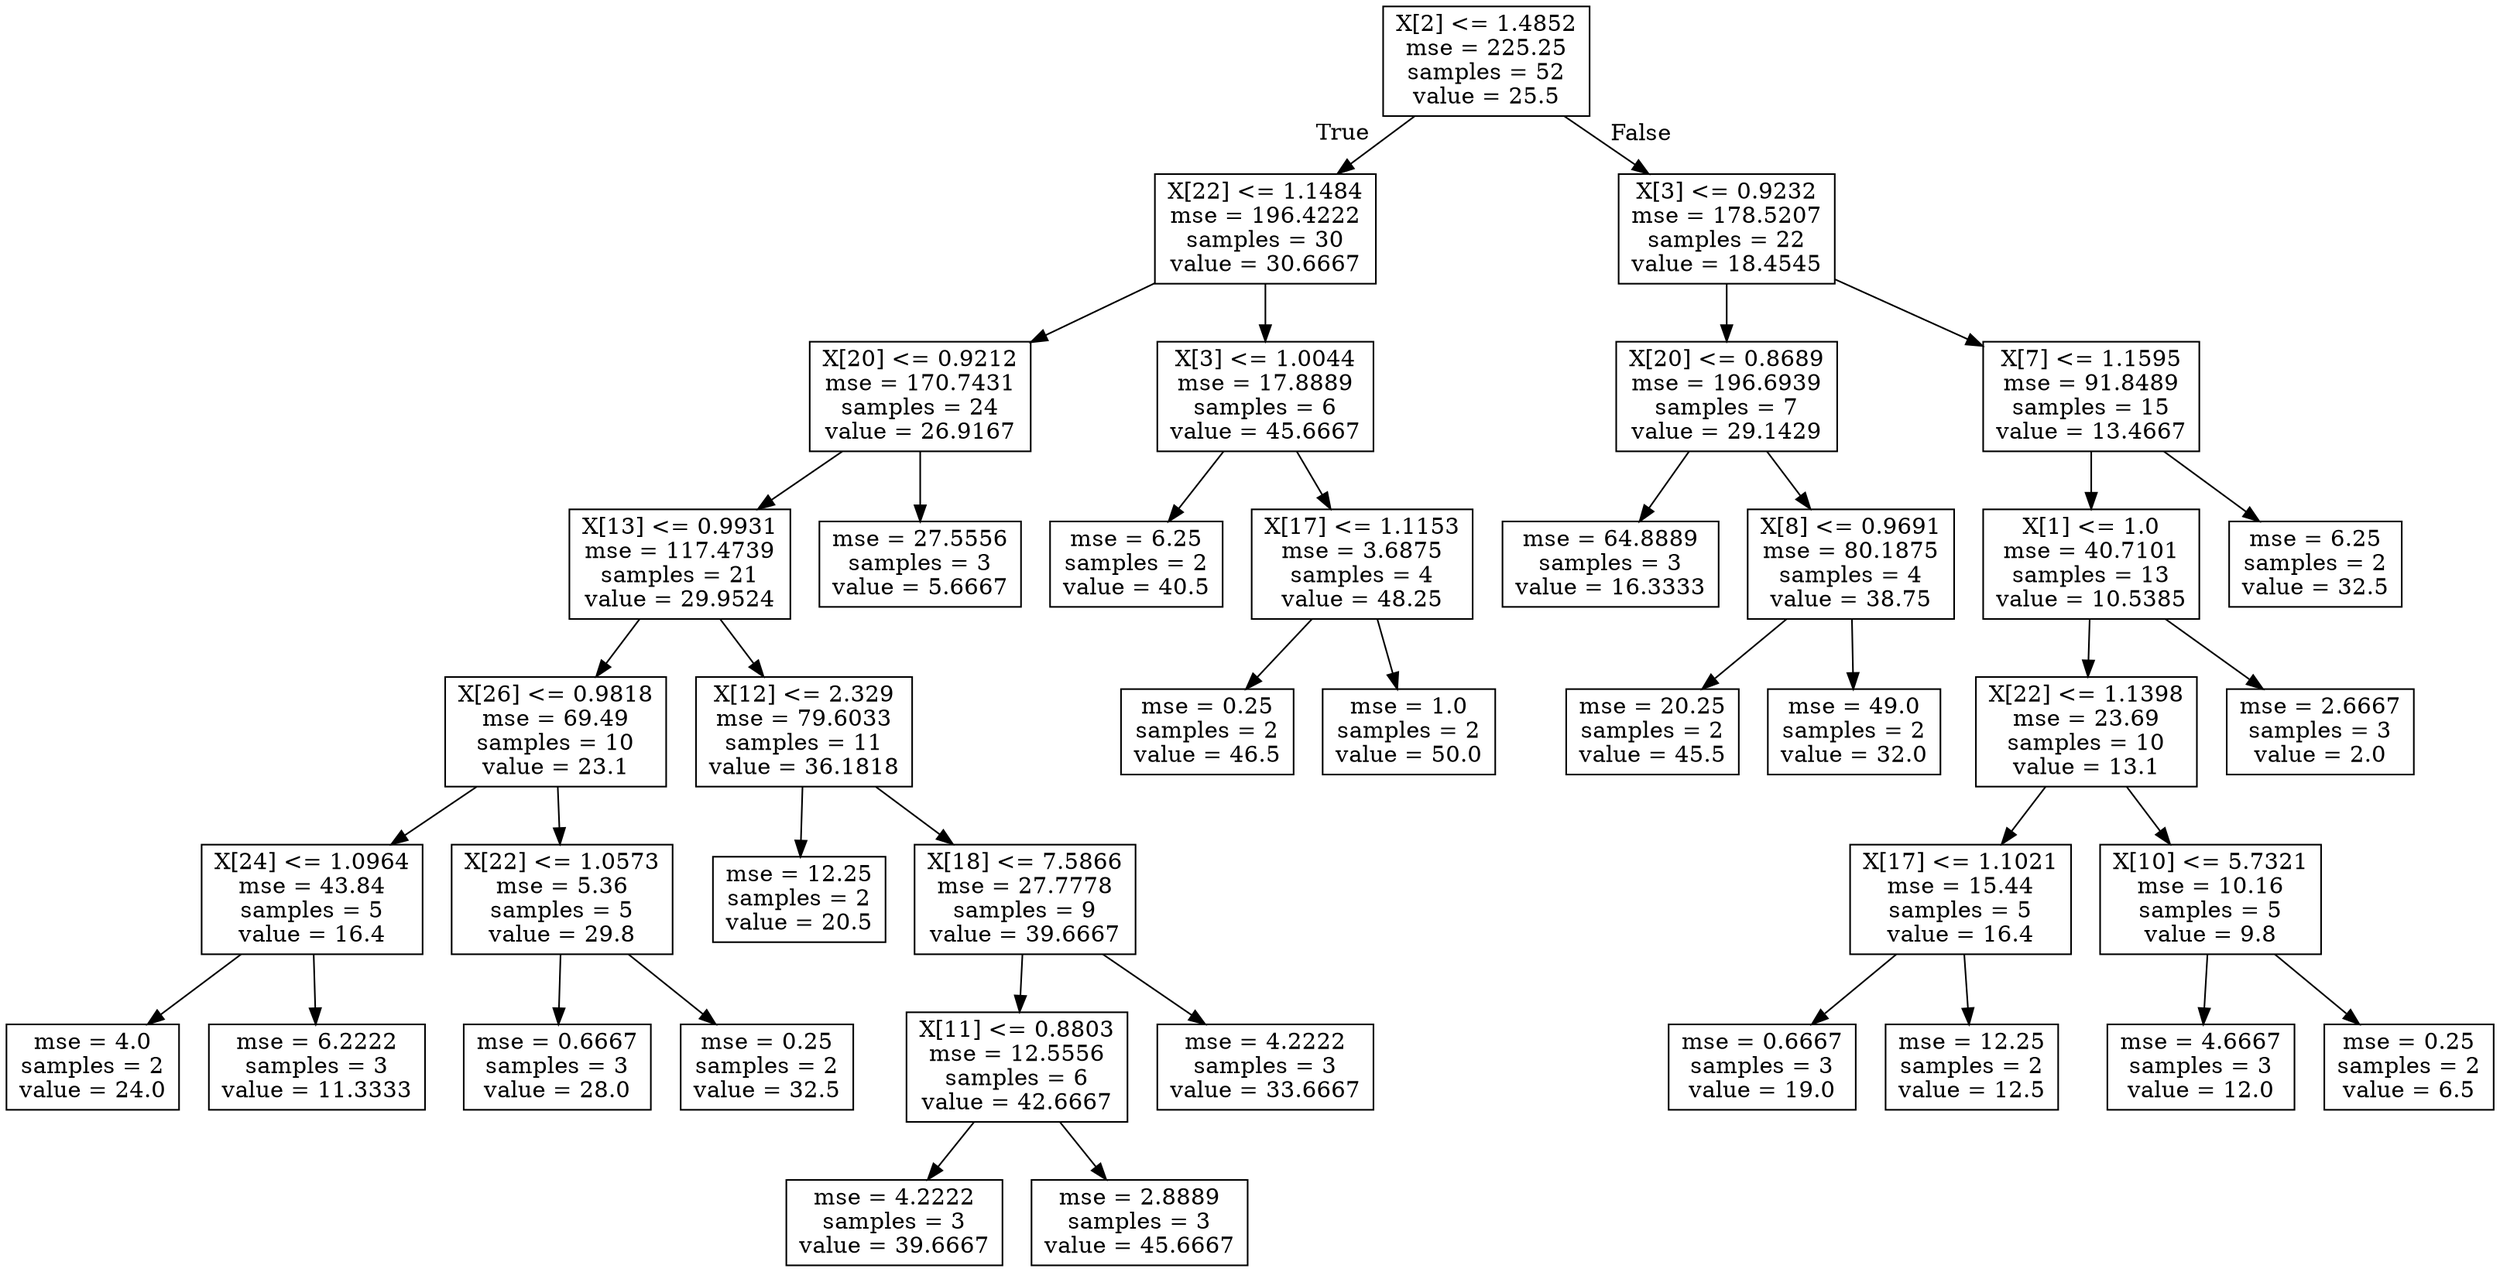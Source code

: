 digraph Tree {
node [shape=box] ;
0 [label="X[2] <= 1.4852\nmse = 225.25\nsamples = 52\nvalue = 25.5"] ;
1 [label="X[22] <= 1.1484\nmse = 196.4222\nsamples = 30\nvalue = 30.6667"] ;
0 -> 1 [labeldistance=2.5, labelangle=45, headlabel="True"] ;
2 [label="X[20] <= 0.9212\nmse = 170.7431\nsamples = 24\nvalue = 26.9167"] ;
1 -> 2 ;
3 [label="X[13] <= 0.9931\nmse = 117.4739\nsamples = 21\nvalue = 29.9524"] ;
2 -> 3 ;
4 [label="X[26] <= 0.9818\nmse = 69.49\nsamples = 10\nvalue = 23.1"] ;
3 -> 4 ;
5 [label="X[24] <= 1.0964\nmse = 43.84\nsamples = 5\nvalue = 16.4"] ;
4 -> 5 ;
6 [label="mse = 4.0\nsamples = 2\nvalue = 24.0"] ;
5 -> 6 ;
7 [label="mse = 6.2222\nsamples = 3\nvalue = 11.3333"] ;
5 -> 7 ;
8 [label="X[22] <= 1.0573\nmse = 5.36\nsamples = 5\nvalue = 29.8"] ;
4 -> 8 ;
9 [label="mse = 0.6667\nsamples = 3\nvalue = 28.0"] ;
8 -> 9 ;
10 [label="mse = 0.25\nsamples = 2\nvalue = 32.5"] ;
8 -> 10 ;
11 [label="X[12] <= 2.329\nmse = 79.6033\nsamples = 11\nvalue = 36.1818"] ;
3 -> 11 ;
12 [label="mse = 12.25\nsamples = 2\nvalue = 20.5"] ;
11 -> 12 ;
13 [label="X[18] <= 7.5866\nmse = 27.7778\nsamples = 9\nvalue = 39.6667"] ;
11 -> 13 ;
14 [label="X[11] <= 0.8803\nmse = 12.5556\nsamples = 6\nvalue = 42.6667"] ;
13 -> 14 ;
15 [label="mse = 4.2222\nsamples = 3\nvalue = 39.6667"] ;
14 -> 15 ;
16 [label="mse = 2.8889\nsamples = 3\nvalue = 45.6667"] ;
14 -> 16 ;
17 [label="mse = 4.2222\nsamples = 3\nvalue = 33.6667"] ;
13 -> 17 ;
18 [label="mse = 27.5556\nsamples = 3\nvalue = 5.6667"] ;
2 -> 18 ;
19 [label="X[3] <= 1.0044\nmse = 17.8889\nsamples = 6\nvalue = 45.6667"] ;
1 -> 19 ;
20 [label="mse = 6.25\nsamples = 2\nvalue = 40.5"] ;
19 -> 20 ;
21 [label="X[17] <= 1.1153\nmse = 3.6875\nsamples = 4\nvalue = 48.25"] ;
19 -> 21 ;
22 [label="mse = 0.25\nsamples = 2\nvalue = 46.5"] ;
21 -> 22 ;
23 [label="mse = 1.0\nsamples = 2\nvalue = 50.0"] ;
21 -> 23 ;
24 [label="X[3] <= 0.9232\nmse = 178.5207\nsamples = 22\nvalue = 18.4545"] ;
0 -> 24 [labeldistance=2.5, labelangle=-45, headlabel="False"] ;
25 [label="X[20] <= 0.8689\nmse = 196.6939\nsamples = 7\nvalue = 29.1429"] ;
24 -> 25 ;
26 [label="mse = 64.8889\nsamples = 3\nvalue = 16.3333"] ;
25 -> 26 ;
27 [label="X[8] <= 0.9691\nmse = 80.1875\nsamples = 4\nvalue = 38.75"] ;
25 -> 27 ;
28 [label="mse = 20.25\nsamples = 2\nvalue = 45.5"] ;
27 -> 28 ;
29 [label="mse = 49.0\nsamples = 2\nvalue = 32.0"] ;
27 -> 29 ;
30 [label="X[7] <= 1.1595\nmse = 91.8489\nsamples = 15\nvalue = 13.4667"] ;
24 -> 30 ;
31 [label="X[1] <= 1.0\nmse = 40.7101\nsamples = 13\nvalue = 10.5385"] ;
30 -> 31 ;
32 [label="X[22] <= 1.1398\nmse = 23.69\nsamples = 10\nvalue = 13.1"] ;
31 -> 32 ;
33 [label="X[17] <= 1.1021\nmse = 15.44\nsamples = 5\nvalue = 16.4"] ;
32 -> 33 ;
34 [label="mse = 0.6667\nsamples = 3\nvalue = 19.0"] ;
33 -> 34 ;
35 [label="mse = 12.25\nsamples = 2\nvalue = 12.5"] ;
33 -> 35 ;
36 [label="X[10] <= 5.7321\nmse = 10.16\nsamples = 5\nvalue = 9.8"] ;
32 -> 36 ;
37 [label="mse = 4.6667\nsamples = 3\nvalue = 12.0"] ;
36 -> 37 ;
38 [label="mse = 0.25\nsamples = 2\nvalue = 6.5"] ;
36 -> 38 ;
39 [label="mse = 2.6667\nsamples = 3\nvalue = 2.0"] ;
31 -> 39 ;
40 [label="mse = 6.25\nsamples = 2\nvalue = 32.5"] ;
30 -> 40 ;
}